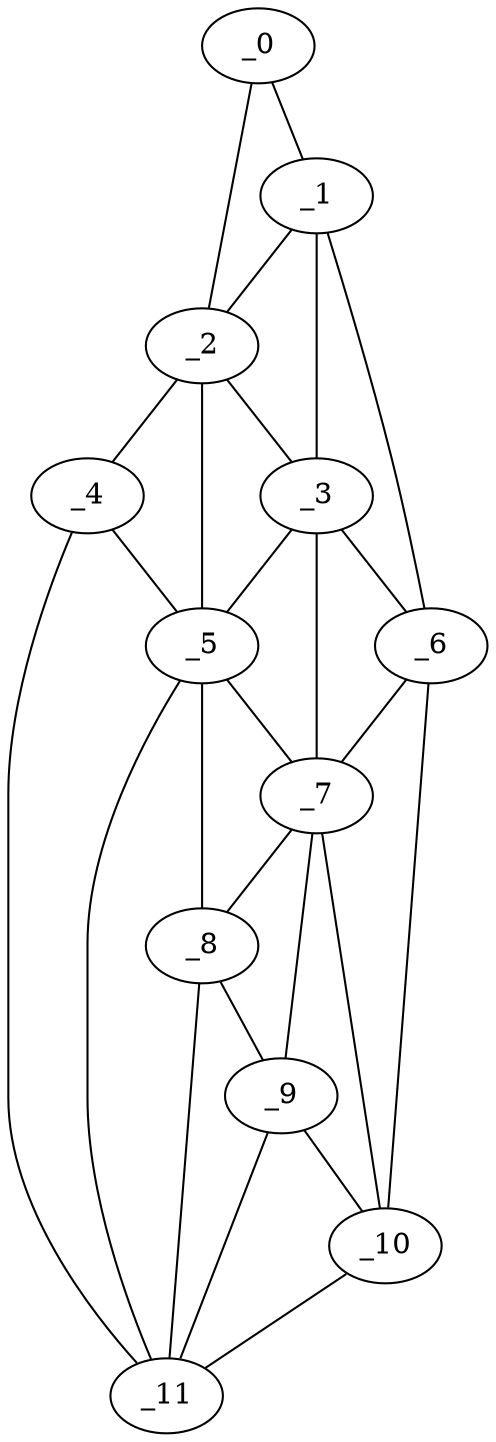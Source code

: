 graph "obj51__40.gxl" {
	_0	 [x=5,
		y=59];
	_1	 [x=10,
		y=63];
	_0 -- _1	 [valence=1];
	_2	 [x=50,
		y=13];
	_0 -- _2	 [valence=1];
	_1 -- _2	 [valence=2];
	_3	 [x=58,
		y=75];
	_1 -- _3	 [valence=1];
	_6	 [x=92,
		y=123];
	_1 -- _6	 [valence=1];
	_2 -- _3	 [valence=2];
	_4	 [x=76,
		y=3];
	_2 -- _4	 [valence=1];
	_5	 [x=84,
		y=38];
	_2 -- _5	 [valence=2];
	_3 -- _5	 [valence=1];
	_3 -- _6	 [valence=1];
	_7	 [x=100,
		y=83];
	_3 -- _7	 [valence=2];
	_4 -- _5	 [valence=1];
	_11	 [x=125,
		y=72];
	_4 -- _11	 [valence=1];
	_5 -- _7	 [valence=2];
	_8	 [x=110,
		y=77];
	_5 -- _8	 [valence=1];
	_5 -- _11	 [valence=1];
	_6 -- _7	 [valence=2];
	_10	 [x=117,
		y=114];
	_6 -- _10	 [valence=1];
	_7 -- _8	 [valence=2];
	_9	 [x=117,
		y=80];
	_7 -- _9	 [valence=2];
	_7 -- _10	 [valence=2];
	_8 -- _9	 [valence=1];
	_8 -- _11	 [valence=2];
	_9 -- _10	 [valence=2];
	_9 -- _11	 [valence=1];
	_10 -- _11	 [valence=1];
}
